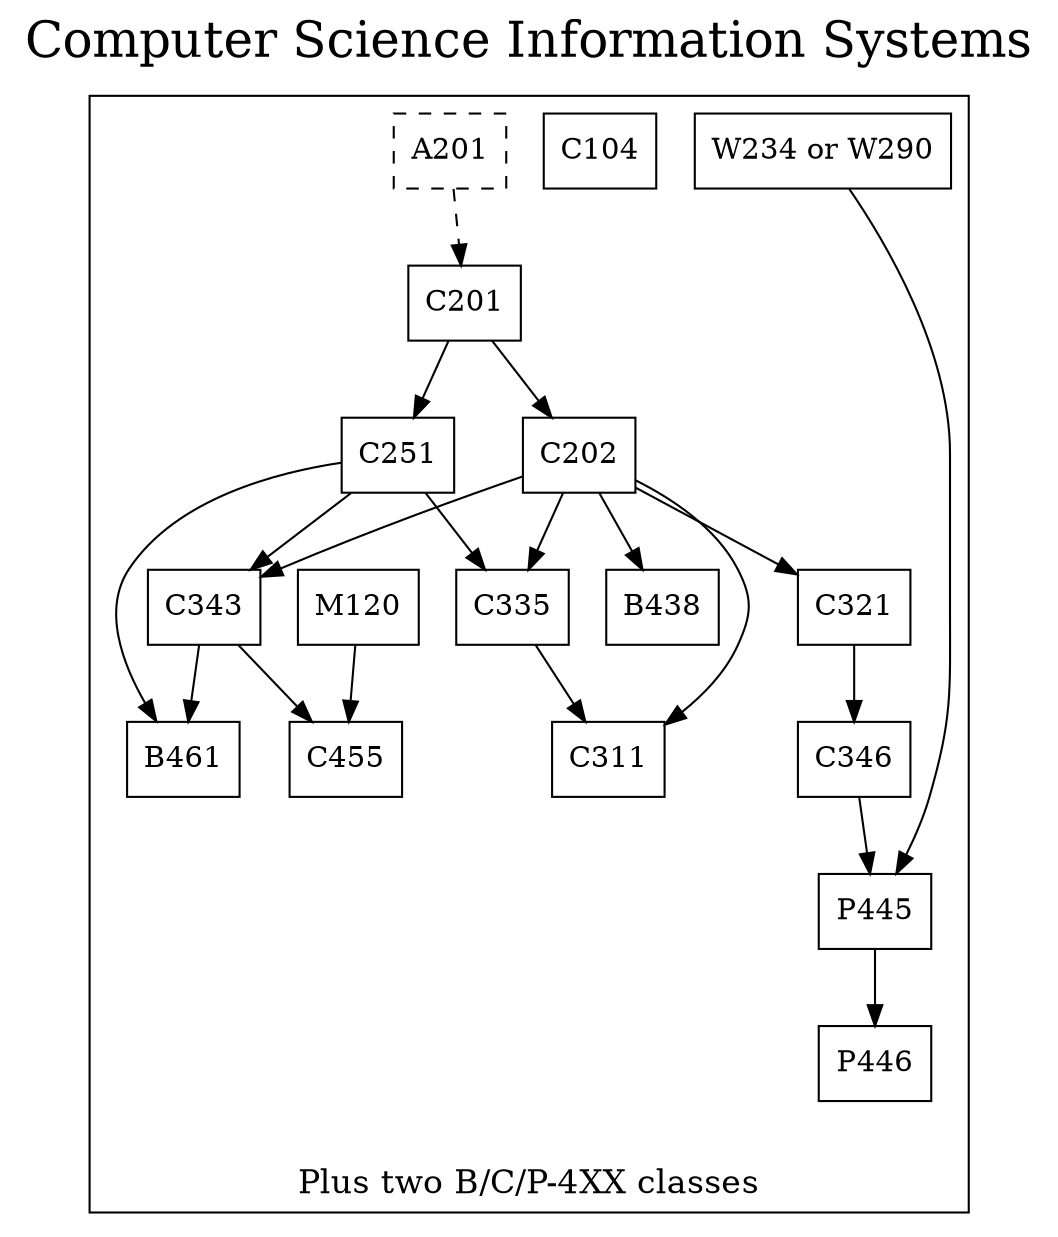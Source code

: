 digraph G {
node[style=solid]; rankdir=TB;
node [shape=record]

labelloc=t
fontsize=24
label="Computer Science Information Systems\n"

subgraph cluster0 {
fontsize=16
style="solid"
labelloc=b label="\nPlus two B/C/P-4XX classes"

A201 [style=dashed]
C104
C201
C202
C251
C335
C343
C321
C346
C311
B438
C455
P445
P446
B461
W234orW290 [label="W234 or W290"] 
M120
}

A201->C201 [style=dashed]
W234orW290->C201 [style=invis]
C201->C202
C201->C251
C202->C335
C251->C335
C251->C343
C202->C343
C202->C321
C321->C346
C202->C311
C335->C311
M120->C455
C343->C455
C346->P445
W234orW290->P445
P445->P446
C202->B438
C251->B461
C343->B461
}
